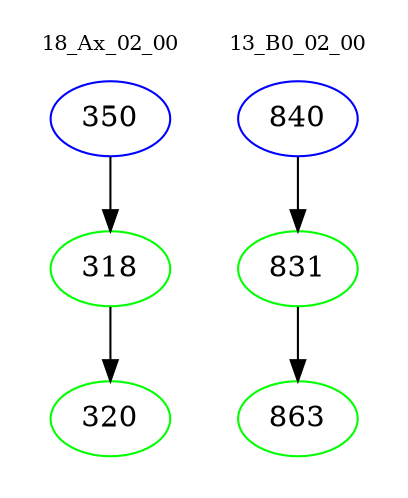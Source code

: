 digraph{
subgraph cluster_0 {
color = white
label = "18_Ax_02_00";
fontsize=10;
T0_350 [label="350", color="blue"]
T0_350 -> T0_318 [color="black"]
T0_318 [label="318", color="green"]
T0_318 -> T0_320 [color="black"]
T0_320 [label="320", color="green"]
}
subgraph cluster_1 {
color = white
label = "13_B0_02_00";
fontsize=10;
T1_840 [label="840", color="blue"]
T1_840 -> T1_831 [color="black"]
T1_831 [label="831", color="green"]
T1_831 -> T1_863 [color="black"]
T1_863 [label="863", color="green"]
}
}
